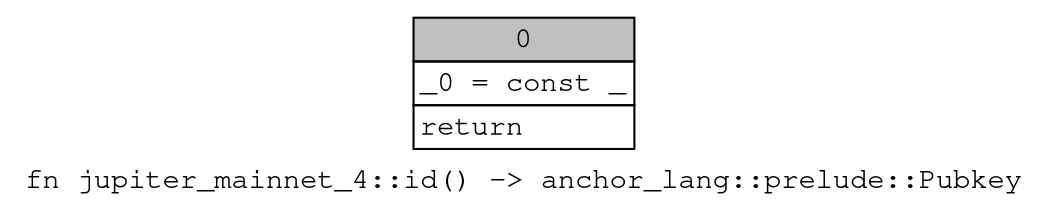 digraph Mir_0_5454 {
    graph [fontname="Courier, monospace"];
    node [fontname="Courier, monospace"];
    edge [fontname="Courier, monospace"];
    label=<fn jupiter_mainnet_4::id() -&gt; anchor_lang::prelude::Pubkey<br align="left"/>>;
    bb0__0_5454 [shape="none", label=<<table border="0" cellborder="1" cellspacing="0"><tr><td bgcolor="gray" align="center" colspan="1">0</td></tr><tr><td align="left" balign="left">_0 = const _<br/></td></tr><tr><td align="left">return</td></tr></table>>];
}
